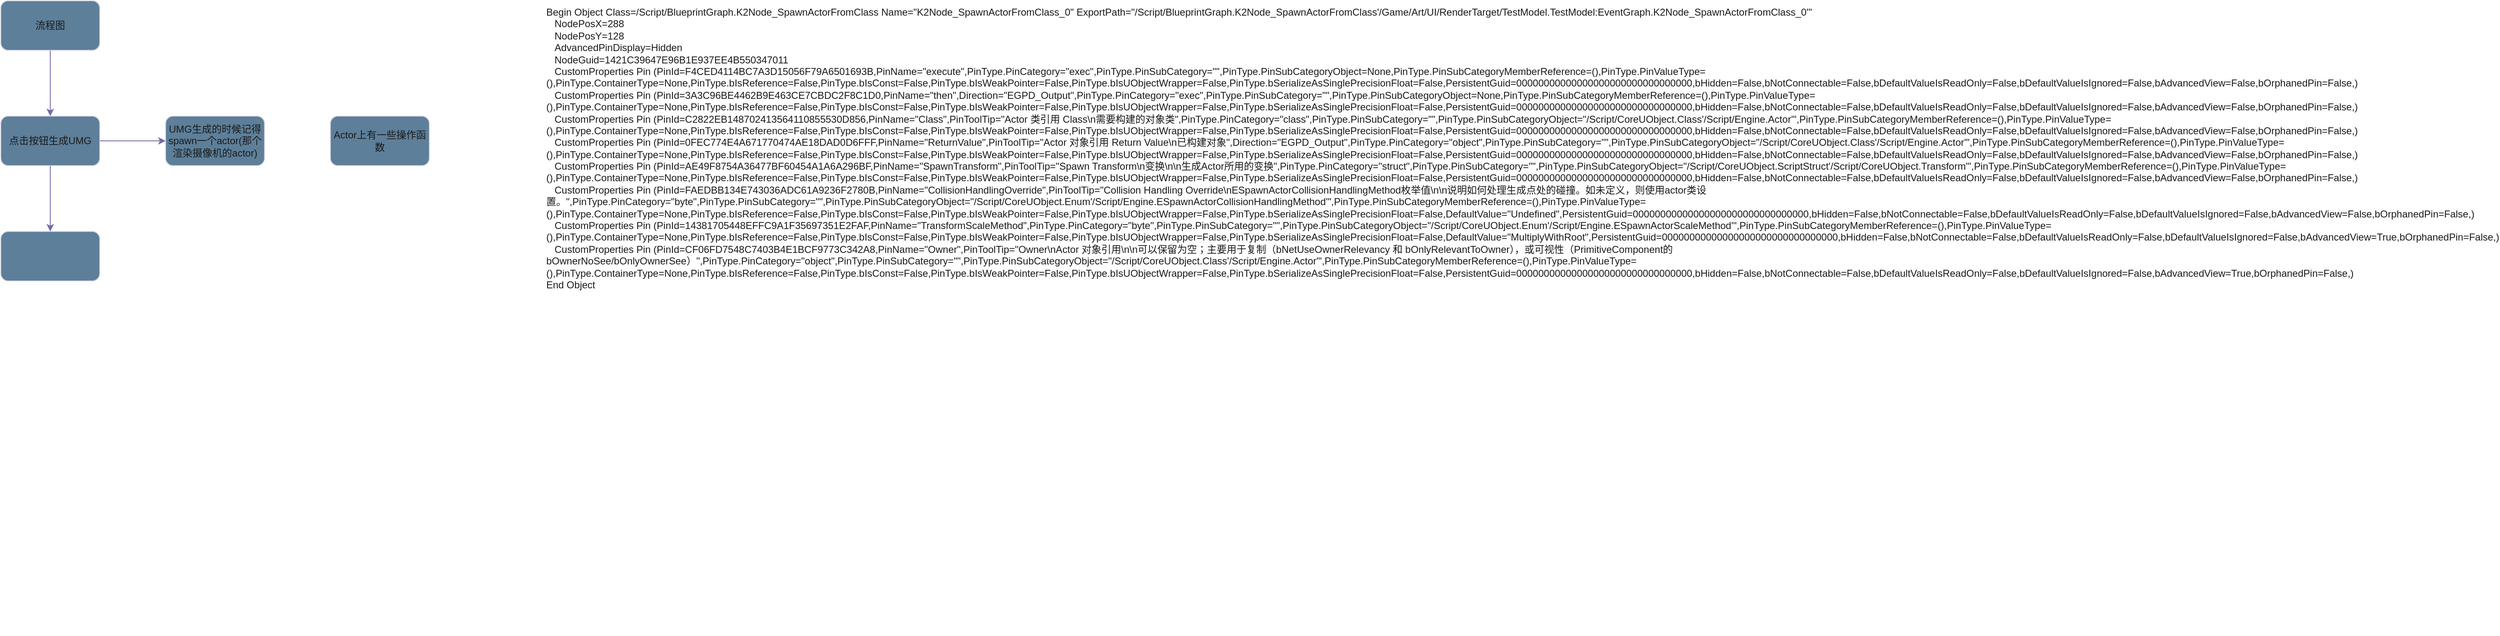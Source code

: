 <mxfile version="28.0.6">
  <diagram name="第 1 页" id="2z7zhLPFA4XceZyqik1a">
    <mxGraphModel dx="970" dy="798" grid="1" gridSize="10" guides="1" tooltips="1" connect="1" arrows="1" fold="1" page="1" pageScale="1" pageWidth="827" pageHeight="1169" math="0" shadow="0" adaptiveColors="auto">
      <root>
        <mxCell id="0" />
        <mxCell id="1" parent="0" />
        <mxCell id="6niIjRB7xafGEBMgwhSE-2" value="" style="rounded=1;whiteSpace=wrap;html=1;labelBackgroundColor=none;fillColor=#5D7F99;strokeColor=#D0CEE2;fontColor=#1A1A1A;" vertex="1" parent="1">
          <mxGeometry x="390" y="210" width="120" height="60" as="geometry" />
        </mxCell>
        <mxCell id="6niIjRB7xafGEBMgwhSE-5" value="" style="edgeStyle=orthogonalEdgeStyle;rounded=0;orthogonalLoop=1;jettySize=auto;html=1;strokeColor=#736CA8;fontColor=#1A1A1A;" edge="1" parent="1" source="6niIjRB7xafGEBMgwhSE-3" target="6niIjRB7xafGEBMgwhSE-4">
          <mxGeometry relative="1" as="geometry" />
        </mxCell>
        <mxCell id="6niIjRB7xafGEBMgwhSE-3" value="流程图" style="rounded=1;whiteSpace=wrap;html=1;labelBackgroundColor=none;fillColor=#5D7F99;strokeColor=#D0CEE2;fontColor=#1A1A1A;" vertex="1" parent="1">
          <mxGeometry x="390" y="210" width="120" height="60" as="geometry" />
        </mxCell>
        <mxCell id="6niIjRB7xafGEBMgwhSE-7" value="" style="edgeStyle=orthogonalEdgeStyle;rounded=0;orthogonalLoop=1;jettySize=auto;html=1;strokeColor=#736CA8;fontColor=#1A1A1A;" edge="1" parent="1" source="6niIjRB7xafGEBMgwhSE-4" target="6niIjRB7xafGEBMgwhSE-6">
          <mxGeometry relative="1" as="geometry" />
        </mxCell>
        <mxCell id="6niIjRB7xafGEBMgwhSE-9" value="" style="edgeStyle=orthogonalEdgeStyle;rounded=0;orthogonalLoop=1;jettySize=auto;html=1;strokeColor=#736CA8;fontColor=#1A1A1A;" edge="1" parent="1" source="6niIjRB7xafGEBMgwhSE-4" target="6niIjRB7xafGEBMgwhSE-8">
          <mxGeometry relative="1" as="geometry" />
        </mxCell>
        <mxCell id="6niIjRB7xafGEBMgwhSE-4" value="点击按钮生成UMG" style="whiteSpace=wrap;html=1;fillColor=#5D7F99;strokeColor=#D0CEE2;fontColor=#1A1A1A;rounded=1;labelBackgroundColor=none;" vertex="1" parent="1">
          <mxGeometry x="390" y="350" width="120" height="60" as="geometry" />
        </mxCell>
        <mxCell id="6niIjRB7xafGEBMgwhSE-6" value="UMG生成的时候记得spawn一个actor(那个渲染摄像机的actor)" style="whiteSpace=wrap;html=1;fillColor=#5D7F99;strokeColor=#D0CEE2;fontColor=#1A1A1A;rounded=1;labelBackgroundColor=none;" vertex="1" parent="1">
          <mxGeometry x="590" y="350" width="120" height="60" as="geometry" />
        </mxCell>
        <mxCell id="6niIjRB7xafGEBMgwhSE-8" value="" style="whiteSpace=wrap;html=1;fillColor=#5D7F99;strokeColor=#D0CEE2;fontColor=#1A1A1A;rounded=1;labelBackgroundColor=none;" vertex="1" parent="1">
          <mxGeometry x="390" y="490" width="120" height="60" as="geometry" />
        </mxCell>
        <mxCell id="6niIjRB7xafGEBMgwhSE-10" value="Actor上有一些操作函数" style="rounded=1;whiteSpace=wrap;html=1;strokeColor=#D0CEE2;fontColor=#1A1A1A;fillColor=#5D7F99;" vertex="1" parent="1">
          <mxGeometry x="790" y="350" width="120" height="60" as="geometry" />
        </mxCell>
        <mxCell id="6niIjRB7xafGEBMgwhSE-11" value="Begin Object Class=/Script/BlueprintGraph.K2Node_SpawnActorFromClass Name=&quot;K2Node_SpawnActorFromClass_0&quot; ExportPath=&quot;/Script/BlueprintGraph.K2Node_SpawnActorFromClass&#39;/Game/Art/UI/RenderTarget/TestModel.TestModel:EventGraph.K2Node_SpawnActorFromClass_0&#39;&quot;&#xa;   NodePosX=288&#xa;   NodePosY=128&#xa;   AdvancedPinDisplay=Hidden&#xa;   NodeGuid=1421C39647E96B1E937EE4B550347011&#xa;   CustomProperties Pin (PinId=F4CED4114BC7A3D15056F79A6501693B,PinName=&quot;execute&quot;,PinType.PinCategory=&quot;exec&quot;,PinType.PinSubCategory=&quot;&quot;,PinType.PinSubCategoryObject=None,PinType.PinSubCategoryMemberReference=(),PinType.PinValueType=(),PinType.ContainerType=None,PinType.bIsReference=False,PinType.bIsConst=False,PinType.bIsWeakPointer=False,PinType.bIsUObjectWrapper=False,PinType.bSerializeAsSinglePrecisionFloat=False,PersistentGuid=00000000000000000000000000000000,bHidden=False,bNotConnectable=False,bDefaultValueIsReadOnly=False,bDefaultValueIsIgnored=False,bAdvancedView=False,bOrphanedPin=False,)&#xa;   CustomProperties Pin (PinId=3A3C96BE4462B9E463CE7CBDC2F8C1D0,PinName=&quot;then&quot;,Direction=&quot;EGPD_Output&quot;,PinType.PinCategory=&quot;exec&quot;,PinType.PinSubCategory=&quot;&quot;,PinType.PinSubCategoryObject=None,PinType.PinSubCategoryMemberReference=(),PinType.PinValueType=(),PinType.ContainerType=None,PinType.bIsReference=False,PinType.bIsConst=False,PinType.bIsWeakPointer=False,PinType.bIsUObjectWrapper=False,PinType.bSerializeAsSinglePrecisionFloat=False,PersistentGuid=00000000000000000000000000000000,bHidden=False,bNotConnectable=False,bDefaultValueIsReadOnly=False,bDefaultValueIsIgnored=False,bAdvancedView=False,bOrphanedPin=False,)&#xa;   CustomProperties Pin (PinId=C2822EB148702413564110855530D856,PinName=&quot;Class&quot;,PinToolTip=&quot;Actor 类引用 Class\n需要构建的对象类&quot;,PinType.PinCategory=&quot;class&quot;,PinType.PinSubCategory=&quot;&quot;,PinType.PinSubCategoryObject=&quot;/Script/CoreUObject.Class&#39;/Script/Engine.Actor&#39;&quot;,PinType.PinSubCategoryMemberReference=(),PinType.PinValueType=(),PinType.ContainerType=None,PinType.bIsReference=False,PinType.bIsConst=False,PinType.bIsWeakPointer=False,PinType.bIsUObjectWrapper=False,PinType.bSerializeAsSinglePrecisionFloat=False,PersistentGuid=00000000000000000000000000000000,bHidden=False,bNotConnectable=False,bDefaultValueIsReadOnly=False,bDefaultValueIsIgnored=False,bAdvancedView=False,bOrphanedPin=False,)&#xa;   CustomProperties Pin (PinId=0FEC774E4A671770474AE18DAD0D6FFF,PinName=&quot;ReturnValue&quot;,PinToolTip=&quot;Actor 对象引用 Return Value\n已构建对象&quot;,Direction=&quot;EGPD_Output&quot;,PinType.PinCategory=&quot;object&quot;,PinType.PinSubCategory=&quot;&quot;,PinType.PinSubCategoryObject=&quot;/Script/CoreUObject.Class&#39;/Script/Engine.Actor&#39;&quot;,PinType.PinSubCategoryMemberReference=(),PinType.PinValueType=(),PinType.ContainerType=None,PinType.bIsReference=False,PinType.bIsConst=False,PinType.bIsWeakPointer=False,PinType.bIsUObjectWrapper=False,PinType.bSerializeAsSinglePrecisionFloat=False,PersistentGuid=00000000000000000000000000000000,bHidden=False,bNotConnectable=False,bDefaultValueIsReadOnly=False,bDefaultValueIsIgnored=False,bAdvancedView=False,bOrphanedPin=False,)&#xa;   CustomProperties Pin (PinId=AE49F8754A36477BF60454A1A6A296BF,PinName=&quot;SpawnTransform&quot;,PinToolTip=&quot;Spawn Transform\n变换\n\n生成Actor所用的变换&quot;,PinType.PinCategory=&quot;struct&quot;,PinType.PinSubCategory=&quot;&quot;,PinType.PinSubCategoryObject=&quot;/Script/CoreUObject.ScriptStruct&#39;/Script/CoreUObject.Transform&#39;&quot;,PinType.PinSubCategoryMemberReference=(),PinType.PinValueType=(),PinType.ContainerType=None,PinType.bIsReference=False,PinType.bIsConst=False,PinType.bIsWeakPointer=False,PinType.bIsUObjectWrapper=False,PinType.bSerializeAsSinglePrecisionFloat=False,PersistentGuid=00000000000000000000000000000000,bHidden=False,bNotConnectable=False,bDefaultValueIsReadOnly=False,bDefaultValueIsIgnored=False,bAdvancedView=False,bOrphanedPin=False,)&#xa;   CustomProperties Pin (PinId=FAEDBB134E743036ADC61A9236F2780B,PinName=&quot;CollisionHandlingOverride&quot;,PinToolTip=&quot;Collision Handling Override\nESpawnActorCollisionHandlingMethod枚举值\n\n说明如何处理生成点处的碰撞。如未定义，则使用actor类设置。&quot;,PinType.PinCategory=&quot;byte&quot;,PinType.PinSubCategory=&quot;&quot;,PinType.PinSubCategoryObject=&quot;/Script/CoreUObject.Enum&#39;/Script/Engine.ESpawnActorCollisionHandlingMethod&#39;&quot;,PinType.PinSubCategoryMemberReference=(),PinType.PinValueType=(),PinType.ContainerType=None,PinType.bIsReference=False,PinType.bIsConst=False,PinType.bIsWeakPointer=False,PinType.bIsUObjectWrapper=False,PinType.bSerializeAsSinglePrecisionFloat=False,DefaultValue=&quot;Undefined&quot;,PersistentGuid=00000000000000000000000000000000,bHidden=False,bNotConnectable=False,bDefaultValueIsReadOnly=False,bDefaultValueIsIgnored=False,bAdvancedView=False,bOrphanedPin=False,)&#xa;   CustomProperties Pin (PinId=14381705448EFFC9A1F35697351E2FAF,PinName=&quot;TransformScaleMethod&quot;,PinType.PinCategory=&quot;byte&quot;,PinType.PinSubCategory=&quot;&quot;,PinType.PinSubCategoryObject=&quot;/Script/CoreUObject.Enum&#39;/Script/Engine.ESpawnActorScaleMethod&#39;&quot;,PinType.PinSubCategoryMemberReference=(),PinType.PinValueType=(),PinType.ContainerType=None,PinType.bIsReference=False,PinType.bIsConst=False,PinType.bIsWeakPointer=False,PinType.bIsUObjectWrapper=False,PinType.bSerializeAsSinglePrecisionFloat=False,DefaultValue=&quot;MultiplyWithRoot&quot;,PersistentGuid=00000000000000000000000000000000,bHidden=False,bNotConnectable=False,bDefaultValueIsReadOnly=False,bDefaultValueIsIgnored=False,bAdvancedView=True,bOrphanedPin=False,)&#xa;   CustomProperties Pin (PinId=CF06FD7548C7403B4E1BCF9773C342A8,PinName=&quot;Owner&quot;,PinToolTip=&quot;Owner\nActor 对象引用\n\n可以保留为空；主要用于复制（bNetUseOwnerRelevancy 和 bOnlyRelevantToOwner），或可视性（PrimitiveComponent的bOwnerNoSee/bOnlyOwnerSee）&quot;,PinType.PinCategory=&quot;object&quot;,PinType.PinSubCategory=&quot;&quot;,PinType.PinSubCategoryObject=&quot;/Script/CoreUObject.Class&#39;/Script/Engine.Actor&#39;&quot;,PinType.PinSubCategoryMemberReference=(),PinType.PinValueType=(),PinType.ContainerType=None,PinType.bIsReference=False,PinType.bIsConst=False,PinType.bIsWeakPointer=False,PinType.bIsUObjectWrapper=False,PinType.bSerializeAsSinglePrecisionFloat=False,PersistentGuid=00000000000000000000000000000000,bHidden=False,bNotConnectable=False,bDefaultValueIsReadOnly=False,bDefaultValueIsIgnored=False,bAdvancedView=True,bOrphanedPin=False,)&#xa;End Object" style="text;whiteSpace=wrap;fontColor=#1A1A1A;" vertex="1" parent="1">
          <mxGeometry x="1050" y="210" width="560" height="770" as="geometry" />
        </mxCell>
      </root>
    </mxGraphModel>
  </diagram>
</mxfile>
